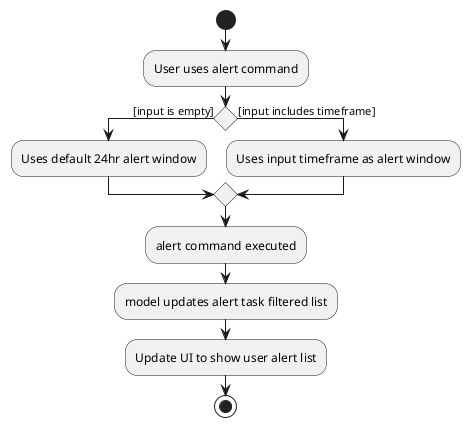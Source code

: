 @startuml
start
:User uses alert command;
'Since the beta syntax does not support placing the condition outside the
'diamond we place it as the true branch instead.

if ()  then ([input is empty])
     :Uses default 24hr alert window;
else([input includes timeframe])
    :Uses input timeframe as alert window;
endif

:alert command executed;
:model updates alert task filtered list;
:Update UI to show user alert list;
stop
@enduml
